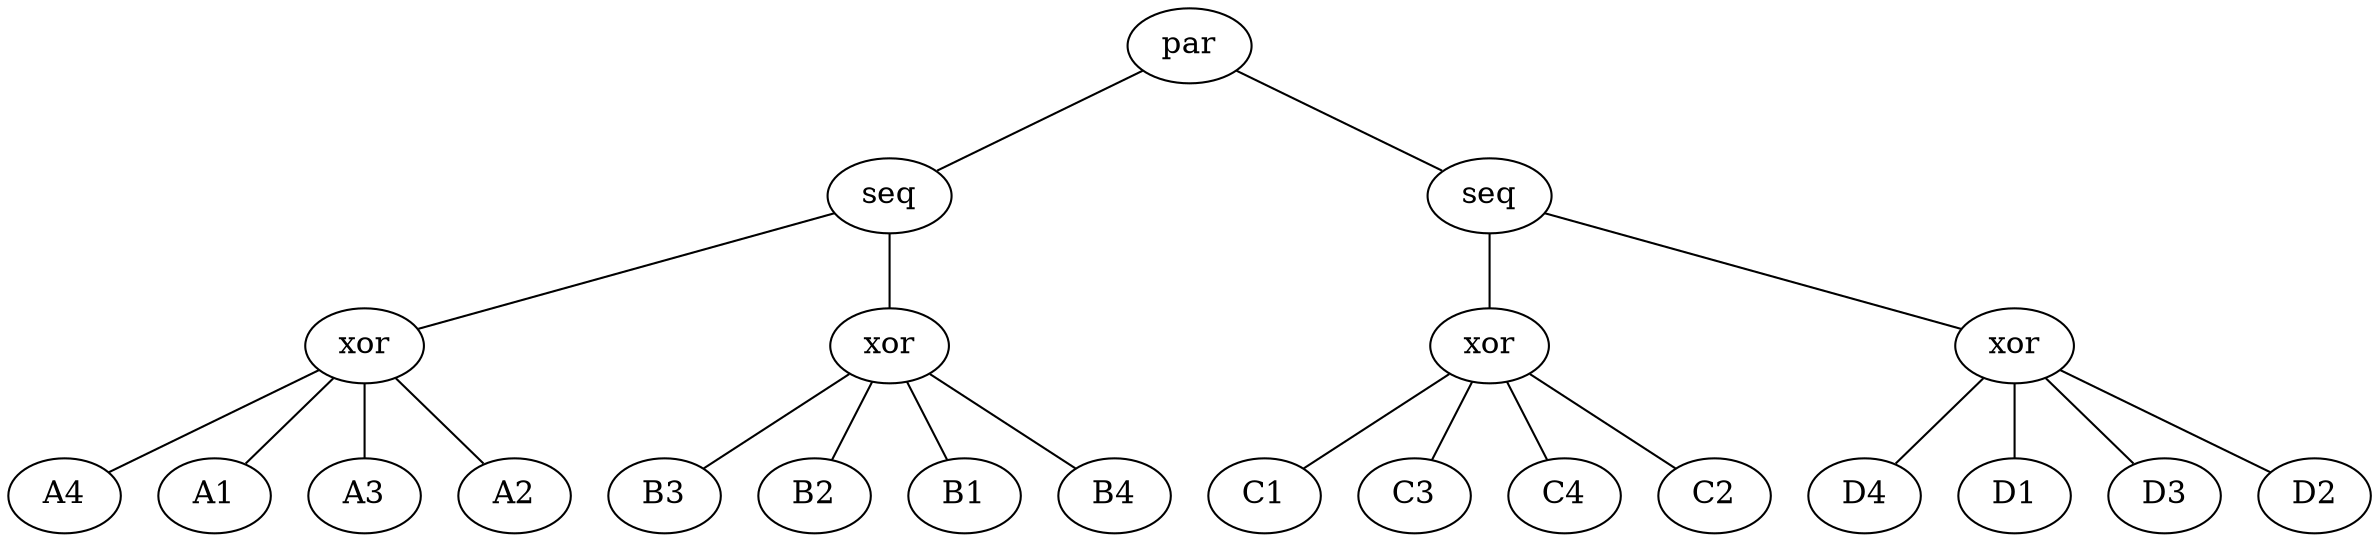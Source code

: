 graph pt {
	graph [bgcolor=white]
	node [fixedsize=false shape=ellipse]
	5103901072 [label=par color=black fontcolor=black fontsize=15]
	5103962192 [label=seq color=black fontcolor=black fontsize=15]
	5103790672 [label=xor color=black fontcolor=black fontsize=15]
	5103791184 [label=A4 color=black fontcolor=black fontsize=15]
	5103790672 -- 5103791184 [dirType=none]
	5103791888 [label=A1 color=black fontcolor=black fontsize=15]
	5103790672 -- 5103791888 [dirType=none]
	5103790928 [label=A3 color=black fontcolor=black fontsize=15]
	5103790672 -- 5103790928 [dirType=none]
	5103789968 [label=A2 color=black fontcolor=black fontsize=15]
	5103790672 -- 5103789968 [dirType=none]
	5103962192 -- 5103790672 [dirType=none]
	5103789200 [label=xor color=black fontcolor=black fontsize=15]
	5103789392 [label=B3 color=black fontcolor=black fontsize=15]
	5103789200 -- 5103789392 [dirType=none]
	5103790544 [label=B2 color=black fontcolor=black fontsize=15]
	5103789200 -- 5103790544 [dirType=none]
	5103790288 [label=B1 color=black fontcolor=black fontsize=15]
	5103789200 -- 5103790288 [dirType=none]
	5103789648 [label=B4 color=black fontcolor=black fontsize=15]
	5103789200 -- 5103789648 [dirType=none]
	5103962192 -- 5103789200 [dirType=none]
	5103901072 -- 5103962192 [dirType=none]
	5103962064 [label=seq color=black fontcolor=black fontsize=15]
	5103789776 [label=xor color=black fontcolor=black fontsize=15]
	5103789136 [label=C1 color=black fontcolor=black fontsize=15]
	5103789776 -- 5103789136 [dirType=none]
	5104565904 [label=C3 color=black fontcolor=black fontsize=15]
	5103789776 -- 5104565904 [dirType=none]
	5104566160 [label=C4 color=black fontcolor=black fontsize=15]
	5103789776 -- 5104566160 [dirType=none]
	5104565520 [label=C2 color=black fontcolor=black fontsize=15]
	5103789776 -- 5104565520 [dirType=none]
	5103962064 -- 5103789776 [dirType=none]
	5103788752 [label=xor color=black fontcolor=black fontsize=15]
	5104759248 [label=D4 color=black fontcolor=black fontsize=15]
	5103788752 -- 5104759248 [dirType=none]
	5104565392 [label=D1 color=black fontcolor=black fontsize=15]
	5103788752 -- 5104565392 [dirType=none]
	5104759504 [label=D3 color=black fontcolor=black fontsize=15]
	5103788752 -- 5104759504 [dirType=none]
	5104565136 [label=D2 color=black fontcolor=black fontsize=15]
	5103788752 -- 5104565136 [dirType=none]
	5103962064 -- 5103788752 [dirType=none]
	5103901072 -- 5103962064 [dirType=none]
	overlap=false
	splines=false
}
